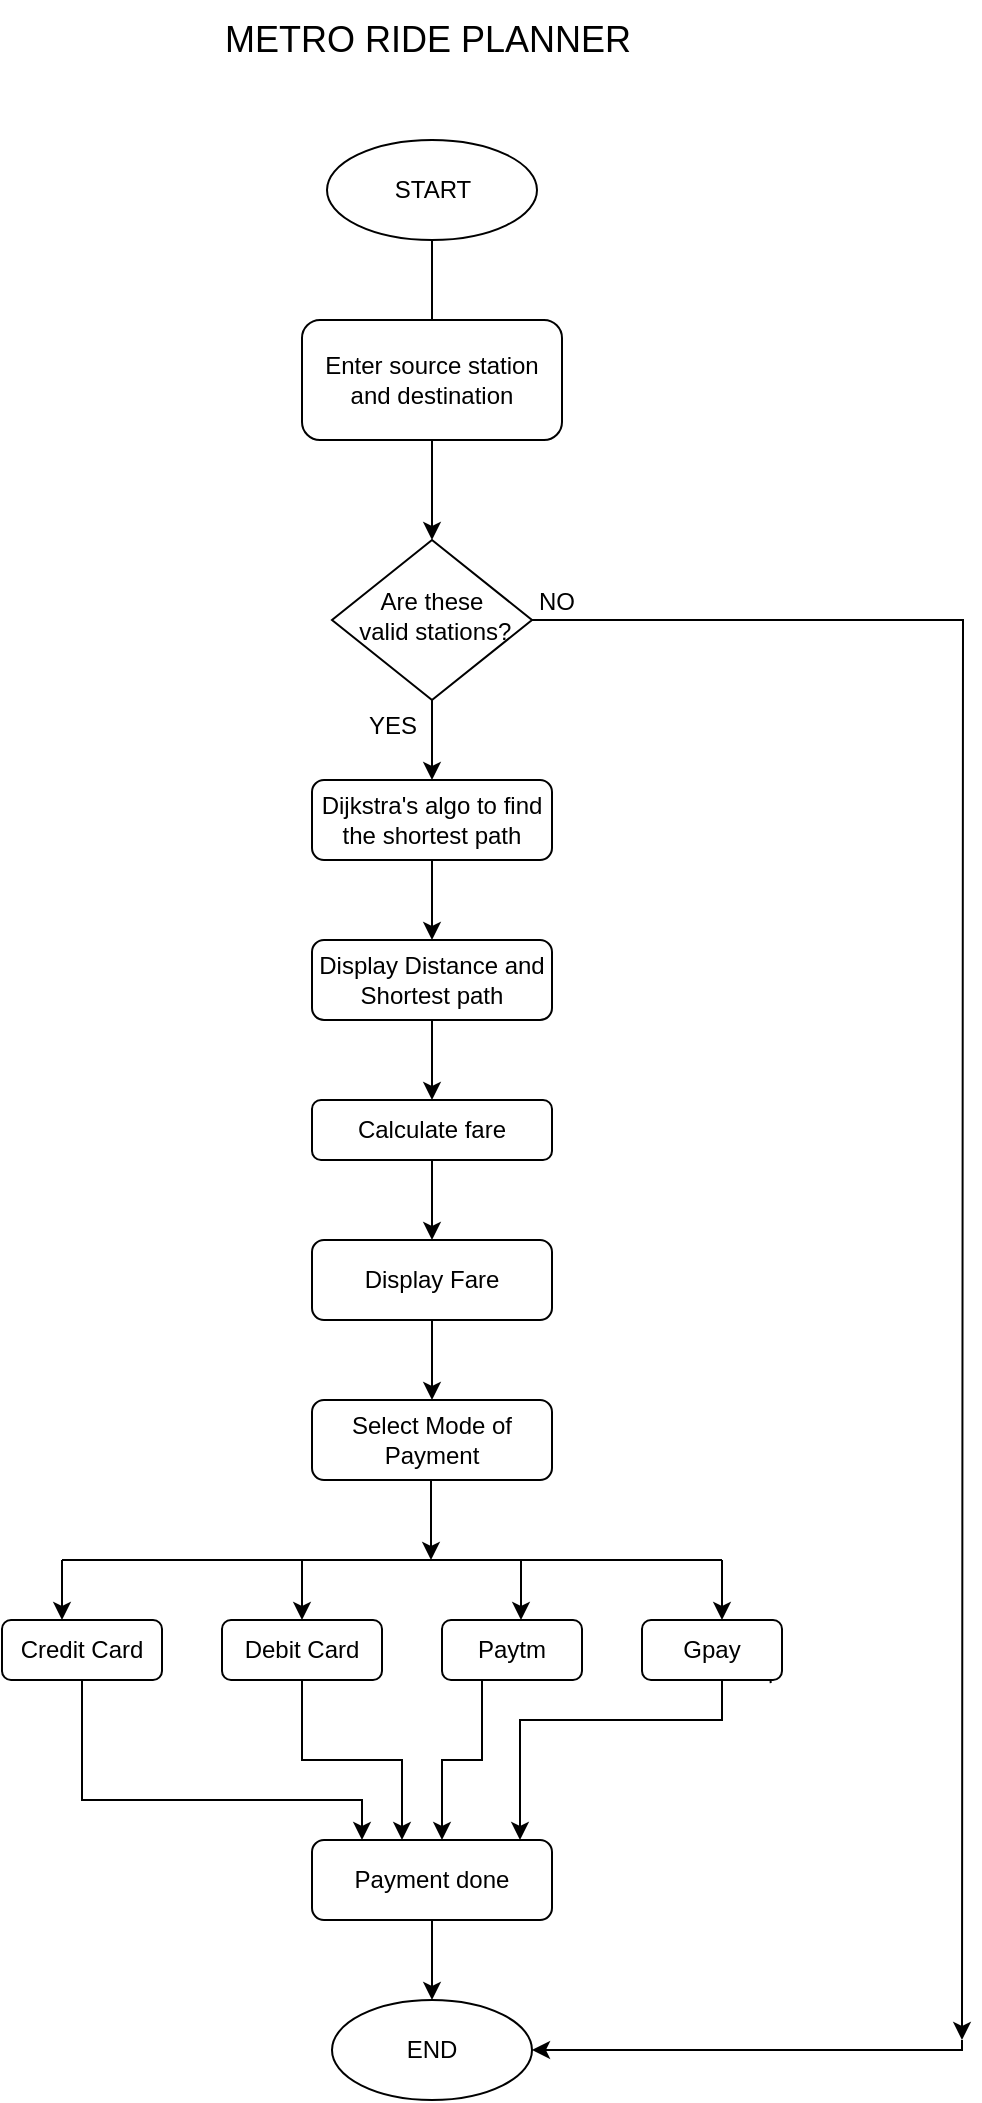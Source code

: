<mxfile version="21.6.2" type="device">
  <diagram id="C5RBs43oDa-KdzZeNtuy" name="Page-1">
    <mxGraphModel dx="730" dy="340" grid="1" gridSize="10" guides="1" tooltips="1" connect="1" arrows="1" fold="1" page="1" pageScale="1" pageWidth="827" pageHeight="1169" math="0" shadow="0">
      <root>
        <mxCell id="WIyWlLk6GJQsqaUBKTNV-0" />
        <mxCell id="WIyWlLk6GJQsqaUBKTNV-1" parent="WIyWlLk6GJQsqaUBKTNV-0" />
        <mxCell id="6U7TB1l6Oqu92K7JGW72-72" value="&lt;font style=&quot;font-size: 18px;&quot;&gt;METRO RIDE PLANNER&amp;nbsp;&lt;/font&gt;" style="text;html=1;align=center;verticalAlign=middle;resizable=0;points=[];autosize=1;strokeColor=none;fillColor=none;" vertex="1" parent="WIyWlLk6GJQsqaUBKTNV-1">
          <mxGeometry x="260" y="50" width="230" height="40" as="geometry" />
        </mxCell>
        <mxCell id="WIyWlLk6GJQsqaUBKTNV-3" value="Enter source station and destination" style="rounded=1;whiteSpace=wrap;html=1;fontSize=12;glass=0;strokeWidth=1;shadow=0;" parent="WIyWlLk6GJQsqaUBKTNV-1" vertex="1">
          <mxGeometry x="310" y="210" width="130" height="60" as="geometry" />
        </mxCell>
        <mxCell id="6U7TB1l6Oqu92K7JGW72-8" value="" style="edgeStyle=orthogonalEdgeStyle;rounded=0;orthogonalLoop=1;jettySize=auto;html=1;" edge="1" parent="WIyWlLk6GJQsqaUBKTNV-1" source="WIyWlLk6GJQsqaUBKTNV-6">
          <mxGeometry relative="1" as="geometry">
            <mxPoint x="375" y="440" as="targetPoint" />
          </mxGeometry>
        </mxCell>
        <mxCell id="6U7TB1l6Oqu92K7JGW72-64" value="" style="edgeStyle=orthogonalEdgeStyle;rounded=0;orthogonalLoop=1;jettySize=auto;html=1;" edge="1" parent="WIyWlLk6GJQsqaUBKTNV-1" source="WIyWlLk6GJQsqaUBKTNV-6">
          <mxGeometry relative="1" as="geometry">
            <mxPoint x="640" y="1070" as="targetPoint" />
          </mxGeometry>
        </mxCell>
        <mxCell id="WIyWlLk6GJQsqaUBKTNV-6" value="Are these&lt;br&gt;&amp;nbsp;valid stations?" style="rhombus;whiteSpace=wrap;html=1;shadow=0;fontFamily=Helvetica;fontSize=12;align=center;strokeWidth=1;spacing=6;spacingTop=-4;" parent="WIyWlLk6GJQsqaUBKTNV-1" vertex="1">
          <mxGeometry x="325" y="320" width="100" height="80" as="geometry" />
        </mxCell>
        <mxCell id="6U7TB1l6Oqu92K7JGW72-12" value="" style="edgeStyle=orthogonalEdgeStyle;rounded=0;orthogonalLoop=1;jettySize=auto;html=1;" edge="1" parent="WIyWlLk6GJQsqaUBKTNV-1" source="WIyWlLk6GJQsqaUBKTNV-3" target="WIyWlLk6GJQsqaUBKTNV-6">
          <mxGeometry relative="1" as="geometry" />
        </mxCell>
        <mxCell id="WIyWlLk6GJQsqaUBKTNV-11" value="Display Distance and Shortest path" style="rounded=1;whiteSpace=wrap;html=1;fontSize=12;glass=0;strokeWidth=1;shadow=0;" parent="WIyWlLk6GJQsqaUBKTNV-1" vertex="1">
          <mxGeometry x="315" y="520" width="120" height="40" as="geometry" />
        </mxCell>
        <mxCell id="6U7TB1l6Oqu92K7JGW72-11" value="" style="edgeStyle=orthogonalEdgeStyle;rounded=0;orthogonalLoop=1;jettySize=auto;html=1;" edge="1" parent="WIyWlLk6GJQsqaUBKTNV-1" source="WIyWlLk6GJQsqaUBKTNV-12" target="WIyWlLk6GJQsqaUBKTNV-11">
          <mxGeometry relative="1" as="geometry" />
        </mxCell>
        <mxCell id="WIyWlLk6GJQsqaUBKTNV-12" value="Dijkstra&#39;s algo to find the shortest path" style="rounded=1;whiteSpace=wrap;html=1;fontSize=12;glass=0;strokeWidth=1;shadow=0;" parent="WIyWlLk6GJQsqaUBKTNV-1" vertex="1">
          <mxGeometry x="315" y="440" width="120" height="40" as="geometry" />
        </mxCell>
        <mxCell id="6U7TB1l6Oqu92K7JGW72-0" value="" style="shape=waypoint;sketch=0;size=6;pointerEvents=1;points=[];fillColor=default;resizable=0;rotatable=0;perimeter=centerPerimeter;snapToPoint=1;rounded=1;glass=0;strokeWidth=1;shadow=0;" vertex="1" parent="WIyWlLk6GJQsqaUBKTNV-1">
          <mxGeometry x="360" y="150" width="20" height="20" as="geometry" />
        </mxCell>
        <mxCell id="6U7TB1l6Oqu92K7JGW72-4" style="edgeStyle=orthogonalEdgeStyle;rounded=0;orthogonalLoop=1;jettySize=auto;html=1;entryX=0.8;entryY=0.95;entryDx=0;entryDy=0;entryPerimeter=0;" edge="1" parent="WIyWlLk6GJQsqaUBKTNV-1" source="WIyWlLk6GJQsqaUBKTNV-3" target="6U7TB1l6Oqu92K7JGW72-0">
          <mxGeometry relative="1" as="geometry">
            <Array as="points">
              <mxPoint x="375" y="160" />
            </Array>
          </mxGeometry>
        </mxCell>
        <mxCell id="6U7TB1l6Oqu92K7JGW72-2" value="START" style="ellipse;whiteSpace=wrap;html=1;" vertex="1" parent="WIyWlLk6GJQsqaUBKTNV-1">
          <mxGeometry x="322.5" y="120" width="105" height="50" as="geometry" />
        </mxCell>
        <mxCell id="6U7TB1l6Oqu92K7JGW72-13" value="Calculate fare" style="whiteSpace=wrap;html=1;rounded=1;glass=0;strokeWidth=1;shadow=0;" vertex="1" parent="WIyWlLk6GJQsqaUBKTNV-1">
          <mxGeometry x="315" y="600" width="120" height="30" as="geometry" />
        </mxCell>
        <mxCell id="6U7TB1l6Oqu92K7JGW72-14" value="" style="edgeStyle=orthogonalEdgeStyle;rounded=0;orthogonalLoop=1;jettySize=auto;html=1;" edge="1" parent="WIyWlLk6GJQsqaUBKTNV-1" source="WIyWlLk6GJQsqaUBKTNV-11" target="6U7TB1l6Oqu92K7JGW72-13">
          <mxGeometry relative="1" as="geometry" />
        </mxCell>
        <mxCell id="6U7TB1l6Oqu92K7JGW72-17" value="Display Fare" style="whiteSpace=wrap;html=1;rounded=1;glass=0;strokeWidth=1;shadow=0;" vertex="1" parent="WIyWlLk6GJQsqaUBKTNV-1">
          <mxGeometry x="315" y="670" width="120" height="40" as="geometry" />
        </mxCell>
        <mxCell id="6U7TB1l6Oqu92K7JGW72-18" value="" style="edgeStyle=orthogonalEdgeStyle;rounded=0;orthogonalLoop=1;jettySize=auto;html=1;" edge="1" parent="WIyWlLk6GJQsqaUBKTNV-1" source="6U7TB1l6Oqu92K7JGW72-13" target="6U7TB1l6Oqu92K7JGW72-17">
          <mxGeometry relative="1" as="geometry" />
        </mxCell>
        <mxCell id="6U7TB1l6Oqu92K7JGW72-19" value="Select Mode of Payment" style="whiteSpace=wrap;html=1;rounded=1;glass=0;strokeWidth=1;shadow=0;" vertex="1" parent="WIyWlLk6GJQsqaUBKTNV-1">
          <mxGeometry x="315" y="750" width="120" height="40" as="geometry" />
        </mxCell>
        <mxCell id="6U7TB1l6Oqu92K7JGW72-20" value="" style="edgeStyle=orthogonalEdgeStyle;rounded=0;orthogonalLoop=1;jettySize=auto;html=1;" edge="1" parent="WIyWlLk6GJQsqaUBKTNV-1" source="6U7TB1l6Oqu92K7JGW72-17" target="6U7TB1l6Oqu92K7JGW72-19">
          <mxGeometry relative="1" as="geometry" />
        </mxCell>
        <mxCell id="6U7TB1l6Oqu92K7JGW72-37" value="" style="endArrow=classic;html=1;rounded=0;" edge="1" parent="WIyWlLk6GJQsqaUBKTNV-1">
          <mxGeometry width="50" height="50" relative="1" as="geometry">
            <mxPoint x="374.5" y="790" as="sourcePoint" />
            <mxPoint x="374.5" y="830" as="targetPoint" />
          </mxGeometry>
        </mxCell>
        <mxCell id="6U7TB1l6Oqu92K7JGW72-45" value="" style="edgeStyle=orthogonalEdgeStyle;rounded=0;orthogonalLoop=1;jettySize=auto;html=1;" edge="1" parent="WIyWlLk6GJQsqaUBKTNV-1" source="6U7TB1l6Oqu92K7JGW72-21">
          <mxGeometry relative="1" as="geometry">
            <mxPoint x="360" y="970" as="targetPoint" />
            <Array as="points">
              <mxPoint x="310" y="930" />
              <mxPoint x="360" y="930" />
            </Array>
          </mxGeometry>
        </mxCell>
        <mxCell id="6U7TB1l6Oqu92K7JGW72-21" value="Debit Card" style="whiteSpace=wrap;html=1;rounded=1;glass=0;strokeWidth=1;shadow=0;" vertex="1" parent="WIyWlLk6GJQsqaUBKTNV-1">
          <mxGeometry x="270" y="860" width="80" height="30" as="geometry" />
        </mxCell>
        <mxCell id="6U7TB1l6Oqu92K7JGW72-44" value="" style="edgeStyle=orthogonalEdgeStyle;rounded=0;orthogonalLoop=1;jettySize=auto;html=1;" edge="1" parent="WIyWlLk6GJQsqaUBKTNV-1" source="6U7TB1l6Oqu92K7JGW72-24">
          <mxGeometry relative="1" as="geometry">
            <mxPoint x="340" y="970" as="targetPoint" />
            <Array as="points">
              <mxPoint x="200" y="950" />
              <mxPoint x="340" y="950" />
            </Array>
          </mxGeometry>
        </mxCell>
        <mxCell id="6U7TB1l6Oqu92K7JGW72-24" value="Credit Card" style="whiteSpace=wrap;html=1;rounded=1;glass=0;strokeWidth=1;shadow=0;" vertex="1" parent="WIyWlLk6GJQsqaUBKTNV-1">
          <mxGeometry x="160" y="860" width="80" height="30" as="geometry" />
        </mxCell>
        <mxCell id="6U7TB1l6Oqu92K7JGW72-47" value="" style="edgeStyle=orthogonalEdgeStyle;rounded=0;orthogonalLoop=1;jettySize=auto;html=1;" edge="1" parent="WIyWlLk6GJQsqaUBKTNV-1" source="6U7TB1l6Oqu92K7JGW72-25">
          <mxGeometry relative="1" as="geometry">
            <mxPoint x="380" y="970" as="targetPoint" />
            <Array as="points">
              <mxPoint x="400" y="930" />
              <mxPoint x="380" y="930" />
            </Array>
          </mxGeometry>
        </mxCell>
        <mxCell id="6U7TB1l6Oqu92K7JGW72-25" value="Paytm" style="whiteSpace=wrap;html=1;rounded=1;glass=0;strokeWidth=1;shadow=0;" vertex="1" parent="WIyWlLk6GJQsqaUBKTNV-1">
          <mxGeometry x="380" y="860" width="70" height="30" as="geometry" />
        </mxCell>
        <mxCell id="6U7TB1l6Oqu92K7JGW72-53" value="" style="edgeStyle=orthogonalEdgeStyle;rounded=0;orthogonalLoop=1;jettySize=auto;html=1;exitX=0.919;exitY=1.052;exitDx=0;exitDy=0;exitPerimeter=0;" edge="1" parent="WIyWlLk6GJQsqaUBKTNV-1" source="6U7TB1l6Oqu92K7JGW72-26">
          <mxGeometry relative="1" as="geometry">
            <mxPoint x="564" y="890" as="sourcePoint" />
            <mxPoint x="419" y="970" as="targetPoint" />
            <Array as="points">
              <mxPoint x="544" y="890" />
              <mxPoint x="520" y="890" />
              <mxPoint x="520" y="910" />
              <mxPoint x="419" y="910" />
            </Array>
          </mxGeometry>
        </mxCell>
        <mxCell id="6U7TB1l6Oqu92K7JGW72-26" value="Gpay" style="whiteSpace=wrap;html=1;rounded=1;glass=0;strokeWidth=1;shadow=0;" vertex="1" parent="WIyWlLk6GJQsqaUBKTNV-1">
          <mxGeometry x="480" y="860" width="70" height="30" as="geometry" />
        </mxCell>
        <mxCell id="6U7TB1l6Oqu92K7JGW72-27" style="edgeStyle=orthogonalEdgeStyle;rounded=0;orthogonalLoop=1;jettySize=auto;html=1;exitX=0.5;exitY=1;exitDx=0;exitDy=0;" edge="1" parent="WIyWlLk6GJQsqaUBKTNV-1" source="6U7TB1l6Oqu92K7JGW72-21" target="6U7TB1l6Oqu92K7JGW72-21">
          <mxGeometry relative="1" as="geometry" />
        </mxCell>
        <mxCell id="6U7TB1l6Oqu92K7JGW72-30" value="" style="endArrow=none;html=1;rounded=0;" edge="1" parent="WIyWlLk6GJQsqaUBKTNV-1">
          <mxGeometry width="50" height="50" relative="1" as="geometry">
            <mxPoint x="190" y="830" as="sourcePoint" />
            <mxPoint x="520" y="830" as="targetPoint" />
          </mxGeometry>
        </mxCell>
        <mxCell id="6U7TB1l6Oqu92K7JGW72-31" value="" style="endArrow=classic;html=1;rounded=0;" edge="1" parent="WIyWlLk6GJQsqaUBKTNV-1">
          <mxGeometry width="50" height="50" relative="1" as="geometry">
            <mxPoint x="419.5" y="830" as="sourcePoint" />
            <mxPoint x="419.5" y="860" as="targetPoint" />
          </mxGeometry>
        </mxCell>
        <mxCell id="6U7TB1l6Oqu92K7JGW72-33" value="" style="endArrow=classic;html=1;rounded=0;" edge="1" parent="WIyWlLk6GJQsqaUBKTNV-1">
          <mxGeometry width="50" height="50" relative="1" as="geometry">
            <mxPoint x="190" y="830" as="sourcePoint" />
            <mxPoint x="190" y="860" as="targetPoint" />
          </mxGeometry>
        </mxCell>
        <mxCell id="6U7TB1l6Oqu92K7JGW72-34" value="" style="endArrow=classic;html=1;rounded=0;" edge="1" parent="WIyWlLk6GJQsqaUBKTNV-1">
          <mxGeometry width="50" height="50" relative="1" as="geometry">
            <mxPoint x="310" y="830" as="sourcePoint" />
            <mxPoint x="310" y="860" as="targetPoint" />
          </mxGeometry>
        </mxCell>
        <mxCell id="6U7TB1l6Oqu92K7JGW72-39" value="" style="endArrow=classic;html=1;rounded=0;" edge="1" parent="WIyWlLk6GJQsqaUBKTNV-1">
          <mxGeometry width="50" height="50" relative="1" as="geometry">
            <mxPoint x="520" y="830" as="sourcePoint" />
            <mxPoint x="520" y="860" as="targetPoint" />
          </mxGeometry>
        </mxCell>
        <mxCell id="6U7TB1l6Oqu92K7JGW72-52" value="Payment done" style="whiteSpace=wrap;html=1;rounded=1;glass=0;strokeWidth=1;shadow=0;" vertex="1" parent="WIyWlLk6GJQsqaUBKTNV-1">
          <mxGeometry x="315" y="970" width="120" height="40" as="geometry" />
        </mxCell>
        <mxCell id="6U7TB1l6Oqu92K7JGW72-61" value="END" style="ellipse;whiteSpace=wrap;html=1;" vertex="1" parent="WIyWlLk6GJQsqaUBKTNV-1">
          <mxGeometry x="325" y="1050" width="100" height="50" as="geometry" />
        </mxCell>
        <mxCell id="6U7TB1l6Oqu92K7JGW72-70" value="" style="edgeStyle=orthogonalEdgeStyle;rounded=0;orthogonalLoop=1;jettySize=auto;html=1;" edge="1" parent="WIyWlLk6GJQsqaUBKTNV-1" source="6U7TB1l6Oqu92K7JGW72-52" target="6U7TB1l6Oqu92K7JGW72-61">
          <mxGeometry relative="1" as="geometry" />
        </mxCell>
        <mxCell id="6U7TB1l6Oqu92K7JGW72-66" value="" style="edgeStyle=orthogonalEdgeStyle;rounded=0;orthogonalLoop=1;jettySize=auto;html=1;entryX=1;entryY=0.5;entryDx=0;entryDy=0;" edge="1" parent="WIyWlLk6GJQsqaUBKTNV-1" target="6U7TB1l6Oqu92K7JGW72-61">
          <mxGeometry relative="1" as="geometry">
            <mxPoint x="640" y="1070" as="sourcePoint" />
            <mxPoint x="435" y="1080" as="targetPoint" />
            <Array as="points">
              <mxPoint x="640" y="1075" />
            </Array>
          </mxGeometry>
        </mxCell>
        <mxCell id="6U7TB1l6Oqu92K7JGW72-67" value="NO" style="text;html=1;align=center;verticalAlign=middle;resizable=0;points=[];autosize=1;strokeColor=none;fillColor=none;" vertex="1" parent="WIyWlLk6GJQsqaUBKTNV-1">
          <mxGeometry x="417" y="336" width="40" height="30" as="geometry" />
        </mxCell>
        <mxCell id="6U7TB1l6Oqu92K7JGW72-69" value="YES" style="text;html=1;align=center;verticalAlign=middle;resizable=0;points=[];autosize=1;strokeColor=none;fillColor=none;" vertex="1" parent="WIyWlLk6GJQsqaUBKTNV-1">
          <mxGeometry x="330" y="398" width="50" height="30" as="geometry" />
        </mxCell>
      </root>
    </mxGraphModel>
  </diagram>
</mxfile>
